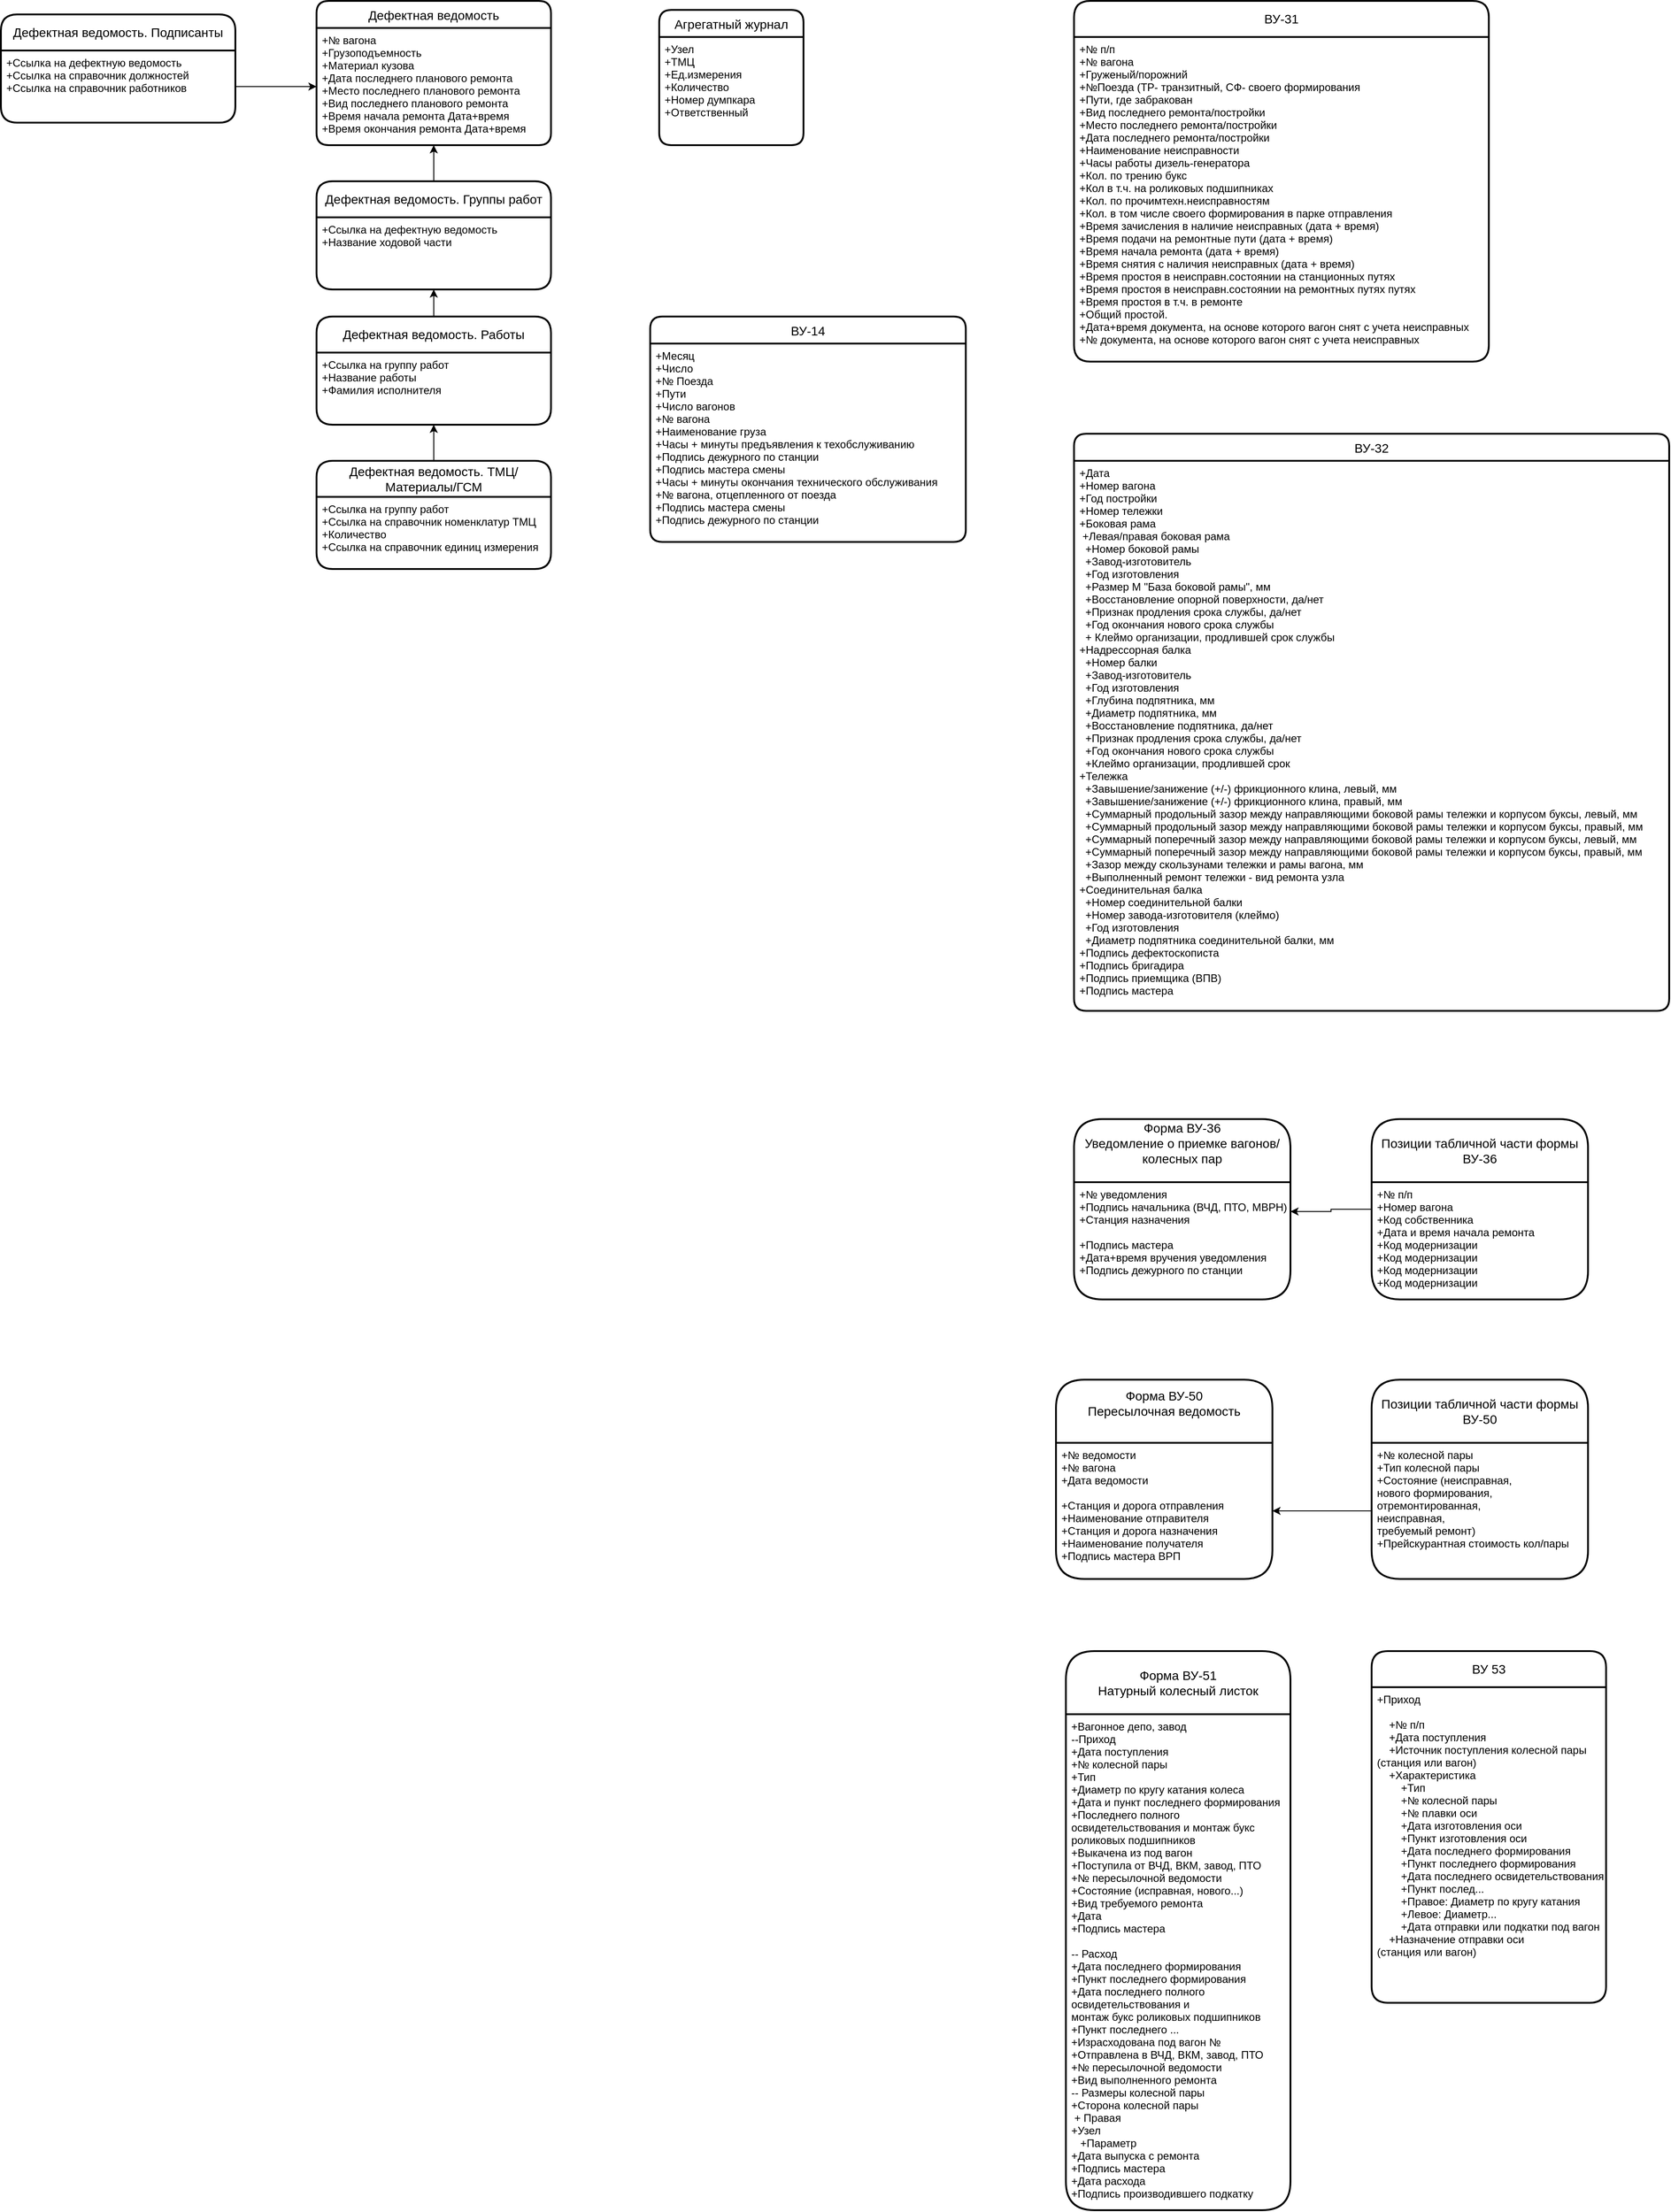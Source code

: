 <mxfile version="20.2.2" type="github">
  <diagram id="xZS1iqDsfLLNsFTqZSFf" name="Страница 1">
    <mxGraphModel dx="1808" dy="519" grid="1" gridSize="10" guides="1" tooltips="1" connect="1" arrows="1" fold="1" page="1" pageScale="1" pageWidth="827" pageHeight="1169" math="0" shadow="0">
      <root>
        <mxCell id="0" />
        <mxCell id="1" parent="0" />
        <mxCell id="mITxjE_Xkw7kHsZkBcQx-1" value="ВУ-32" style="swimlane;childLayout=stackLayout;horizontal=1;startSize=30;horizontalStack=0;rounded=1;fontSize=14;fontStyle=0;strokeWidth=2;resizeParent=0;resizeLast=1;shadow=0;dashed=0;align=center;" parent="1" vertex="1">
          <mxGeometry x="1010" y="560" width="660" height="640" as="geometry" />
        </mxCell>
        <mxCell id="mITxjE_Xkw7kHsZkBcQx-2" value="+Дата&#xa;+Номер вагона&#xa;+Год постройки&#xa;+Номер тележки&#xa;+Боковая рама&#xa; +Левая/правая боковая рама&#xa;  +Номер боковой рамы&#xa;  +Завод-изготовитель&#xa;  +Год изготовления&#xa;  +Размер М &quot;База боковой рамы&quot;, мм&#xa;  +Восстановление опорной поверхности, да/нет&#xa;  +Признак продления срока службы, да/нет&#xa;  +Год окончания нового срока службы&#xa;  + Клеймо организации, продлившей срок службы&#xa;+Надрессорная балка&#xa;  +Номер балки&#xa;  +Завод-изготовитель&#xa;  +Год изготовления&#xa;  +Глубина подпятника, мм&#xa;  +Диаметр подпятника, мм&#xa;  +Восстановление подпятника, да/нет&#xa;  +Признак продления срока службы, да/нет&#xa;  +Год окончания нового срока службы&#xa;  +Клеймо организации, продлившей срок&#xa;+Тележка&#xa;  +Завышение/занижение (+/-) фрикционного клина, левый, мм&#xa;  +Завышение/занижение (+/-) фрикционного клина, правый, мм&#xa;  +Суммарный продольный зазор между направляющими боковой рамы тележки и корпусом буксы, левый, мм&#xa;  +Суммарный продольный зазор между направляющими боковой рамы тележки и корпусом буксы, правый, мм&#xa;  +Суммарный поперечный зазор между направляющими боковой рамы тележки и корпусом буксы, левый, мм&#xa;  +Суммарный поперечный зазор между направляющими боковой рамы тележки и корпусом буксы, правый, мм&#xa;  +Зазор между скользунами тележки и рамы вагона, мм&#xa;  +Выполненный ремонт тележки - вид ремонта узла&#xa;+Соединительная балка&#xa;  +Номер соединительной балки&#xa;  +Номер завода-изготовителя (клеймо)&#xa;  +Год изготовления&#xa;  +Диаметр подпятника соединительной балки, мм&#xa;+Подпись дефектоскописта&#xa;+Подпись бригадира&#xa;+Подпись приемщика (ВПВ)&#xa;+Подпись мастера&#xa;&#xa;&#xa;&#xa;" style="align=left;strokeColor=none;fillColor=none;spacingLeft=4;fontSize=12;verticalAlign=top;resizable=0;rotatable=0;part=1;" parent="mITxjE_Xkw7kHsZkBcQx-1" vertex="1">
          <mxGeometry y="30" width="660" height="610" as="geometry" />
        </mxCell>
        <mxCell id="mITxjE_Xkw7kHsZkBcQx-3" value="ВУ-14" style="swimlane;childLayout=stackLayout;horizontal=1;startSize=30;horizontalStack=0;rounded=1;fontSize=14;fontStyle=0;strokeWidth=2;resizeParent=0;resizeLast=1;shadow=0;dashed=0;align=center;" parent="1" vertex="1">
          <mxGeometry x="540" y="430" width="350" height="250" as="geometry" />
        </mxCell>
        <mxCell id="mITxjE_Xkw7kHsZkBcQx-4" value="+Месяц&#xa;+Число&#xa;+№ Поезда&#xa;+Пути&#xa;+Число вагонов&#xa;+№ вагона&#xa;+Наименование груза&#xa;+Часы + минуты предъявления к техобслуживанию&#xa;+Подпись дежурного по станции&#xa;+Подпись мастера смены&#xa;+Часы + минуты окончания технического обслуживания&#xa;+№ вагона, отцепленного от поезда&#xa;+Подпись мастера смены&#xa;+Подпись дежурного по станции&#xa;" style="align=left;strokeColor=none;fillColor=none;spacingLeft=4;fontSize=12;verticalAlign=top;resizable=0;rotatable=0;part=1;" parent="mITxjE_Xkw7kHsZkBcQx-3" vertex="1">
          <mxGeometry y="30" width="350" height="220" as="geometry" />
        </mxCell>
        <mxCell id="mITxjE_Xkw7kHsZkBcQx-5" value="Дефектная ведомость" style="swimlane;childLayout=stackLayout;horizontal=1;startSize=30;horizontalStack=0;rounded=1;fontSize=14;fontStyle=0;strokeWidth=2;resizeParent=0;resizeLast=1;shadow=0;dashed=0;align=center;" parent="1" vertex="1">
          <mxGeometry x="170" y="80" width="260" height="160" as="geometry" />
        </mxCell>
        <mxCell id="mITxjE_Xkw7kHsZkBcQx-6" value="+№ вагона&#xa;+Грузоподъемность&#xa;+Материал кузова&#xa;+Дата последнего планового ремонта&#xa;+Место последнего планового ремонта&#xa;+Вид последнего планового ремонта&#xa;+Время начала ремонта Дата+время&#xa;+Время окончания ремонта Дата+время&#xa;" style="align=left;strokeColor=none;fillColor=none;spacingLeft=4;fontSize=12;verticalAlign=top;resizable=0;rotatable=0;part=1;" parent="mITxjE_Xkw7kHsZkBcQx-5" vertex="1">
          <mxGeometry y="30" width="260" height="130" as="geometry" />
        </mxCell>
        <mxCell id="mITxjE_Xkw7kHsZkBcQx-9" style="edgeStyle=orthogonalEdgeStyle;rounded=0;orthogonalLoop=1;jettySize=auto;html=1;entryX=0.5;entryY=1;entryDx=0;entryDy=0;" parent="1" source="mITxjE_Xkw7kHsZkBcQx-7" target="mITxjE_Xkw7kHsZkBcQx-6" edge="1">
          <mxGeometry relative="1" as="geometry" />
        </mxCell>
        <mxCell id="mITxjE_Xkw7kHsZkBcQx-7" value="Дефектная ведомость. Группы работ" style="swimlane;childLayout=stackLayout;horizontal=1;startSize=40;horizontalStack=0;rounded=1;fontSize=14;fontStyle=0;strokeWidth=2;resizeParent=0;resizeLast=1;shadow=0;dashed=0;align=center;whiteSpace=wrap;" parent="1" vertex="1">
          <mxGeometry x="170" y="280" width="260" height="120" as="geometry" />
        </mxCell>
        <mxCell id="mITxjE_Xkw7kHsZkBcQx-8" value="+Ссылка на дефектную ведомость&#xa;+Название ходовой части" style="align=left;strokeColor=none;fillColor=none;spacingLeft=4;fontSize=12;verticalAlign=top;resizable=0;rotatable=0;part=1;" parent="mITxjE_Xkw7kHsZkBcQx-7" vertex="1">
          <mxGeometry y="40" width="260" height="80" as="geometry" />
        </mxCell>
        <mxCell id="mITxjE_Xkw7kHsZkBcQx-12" style="edgeStyle=orthogonalEdgeStyle;rounded=0;orthogonalLoop=1;jettySize=auto;html=1;entryX=0.5;entryY=1;entryDx=0;entryDy=0;" parent="1" source="mITxjE_Xkw7kHsZkBcQx-10" target="mITxjE_Xkw7kHsZkBcQx-8" edge="1">
          <mxGeometry relative="1" as="geometry" />
        </mxCell>
        <mxCell id="mITxjE_Xkw7kHsZkBcQx-10" value="Дефектная ведомость. Работы" style="swimlane;childLayout=stackLayout;horizontal=1;startSize=40;horizontalStack=0;rounded=1;fontSize=14;fontStyle=0;strokeWidth=2;resizeParent=0;resizeLast=1;shadow=0;dashed=0;align=center;whiteSpace=wrap;" parent="1" vertex="1">
          <mxGeometry x="170" y="430" width="260" height="120" as="geometry" />
        </mxCell>
        <mxCell id="mITxjE_Xkw7kHsZkBcQx-11" value="+Ссылка на группу работ&#xa;+Название работы&#xa;+Фамилия исполнителя&#xa;" style="align=left;strokeColor=none;fillColor=none;spacingLeft=4;fontSize=12;verticalAlign=top;resizable=0;rotatable=0;part=1;" parent="mITxjE_Xkw7kHsZkBcQx-10" vertex="1">
          <mxGeometry y="40" width="260" height="80" as="geometry" />
        </mxCell>
        <mxCell id="mITxjE_Xkw7kHsZkBcQx-15" style="edgeStyle=orthogonalEdgeStyle;rounded=0;orthogonalLoop=1;jettySize=auto;html=1;entryX=0.5;entryY=1;entryDx=0;entryDy=0;" parent="1" source="mITxjE_Xkw7kHsZkBcQx-13" target="mITxjE_Xkw7kHsZkBcQx-11" edge="1">
          <mxGeometry relative="1" as="geometry" />
        </mxCell>
        <mxCell id="mITxjE_Xkw7kHsZkBcQx-13" value="Дефектная ведомость. ТМЦ/Материалы/ГСМ" style="swimlane;childLayout=stackLayout;horizontal=1;startSize=40;horizontalStack=0;rounded=1;fontSize=14;fontStyle=0;strokeWidth=2;resizeParent=0;resizeLast=1;shadow=0;dashed=0;align=center;whiteSpace=wrap;" parent="1" vertex="1">
          <mxGeometry x="170" y="590" width="260" height="120" as="geometry" />
        </mxCell>
        <mxCell id="mITxjE_Xkw7kHsZkBcQx-14" value="+Ссылка на группу работ&#xa;+Ссылка на справочник номенклатур ТМЦ&#xa;+Количество&#xa;+Ссылка на справочник единиц измерения&#xa;" style="align=left;strokeColor=none;fillColor=none;spacingLeft=4;fontSize=12;verticalAlign=top;resizable=0;rotatable=0;part=1;" parent="mITxjE_Xkw7kHsZkBcQx-13" vertex="1">
          <mxGeometry y="40" width="260" height="80" as="geometry" />
        </mxCell>
        <mxCell id="mITxjE_Xkw7kHsZkBcQx-16" value="Дефектная ведомость. Подписанты" style="swimlane;childLayout=stackLayout;horizontal=1;startSize=40;horizontalStack=0;rounded=1;fontSize=14;fontStyle=0;strokeWidth=2;resizeParent=0;resizeLast=1;shadow=0;dashed=0;align=center;whiteSpace=wrap;" parent="1" vertex="1">
          <mxGeometry x="-180" y="95" width="260" height="120" as="geometry" />
        </mxCell>
        <mxCell id="mITxjE_Xkw7kHsZkBcQx-17" value="+Ссылка на дефектную ведомость&#xa;+Ссылка на справочник должностей&#xa;+Ссылка на справочник работников&#xa;" style="align=left;strokeColor=none;fillColor=none;spacingLeft=4;fontSize=12;verticalAlign=top;resizable=0;rotatable=0;part=1;" parent="mITxjE_Xkw7kHsZkBcQx-16" vertex="1">
          <mxGeometry y="40" width="260" height="80" as="geometry" />
        </mxCell>
        <mxCell id="mITxjE_Xkw7kHsZkBcQx-19" style="edgeStyle=orthogonalEdgeStyle;rounded=0;orthogonalLoop=1;jettySize=auto;html=1;exitX=1;exitY=0.5;exitDx=0;exitDy=0;" parent="1" source="mITxjE_Xkw7kHsZkBcQx-17" target="mITxjE_Xkw7kHsZkBcQx-6" edge="1">
          <mxGeometry relative="1" as="geometry" />
        </mxCell>
        <mxCell id="mITxjE_Xkw7kHsZkBcQx-20" value="ВУ-31" style="swimlane;childLayout=stackLayout;horizontal=1;startSize=40;horizontalStack=0;rounded=1;fontSize=14;fontStyle=0;strokeWidth=2;resizeParent=0;resizeLast=1;shadow=0;dashed=0;align=center;whiteSpace=wrap;" parent="1" vertex="1">
          <mxGeometry x="1010" y="80" width="460" height="400" as="geometry" />
        </mxCell>
        <mxCell id="mITxjE_Xkw7kHsZkBcQx-21" value="+№ п/п&#xa;+№ вагона&#xa;+Груженый/порожний&#xa;+№Поезда (ТР- транзитный, СФ- своего формирования&#xa;+Пути, где забракован&#xa;+Вид последнего ремонта/постройки&#xa;+Место последнего ремонта/постройки&#xa;+Дата последнего ремонта/постройки&#xa;+Наименование неисправности&#xa;+Часы работы дизель-генератора&#xa;+Кол. по трению букс&#xa;+Кол в т.ч. на роликовых подшипниках&#xa;+Кол. по прочимтехн.неисправностям&#xa;+Кол. в том числе своего формирования в парке отправления&#xa;+Время зачисления в наличие неисправных (дата + время)&#xa;+Время подачи на ремонтные пути (дата + время)&#xa;+Время начала ремонта (дата + время)&#xa;+Время снятия с наличия неисправных (дата + время)&#xa;+Время простоя в неисправн.состоянии на станционных путях&#xa;+Время простоя в неисправн.состоянии на ремонтных путях путях&#xa;+Время простоя в т.ч. в ремонте&#xa;+Общий простой.&#xa;+Дата+время документа, на основе которого вагон снят с учета неисправных&#xa;+№ документа, на основе которого вагон снят с учета неисправных&#xa;" style="align=left;strokeColor=none;fillColor=none;spacingLeft=4;fontSize=12;verticalAlign=top;resizable=0;rotatable=0;part=1;" parent="mITxjE_Xkw7kHsZkBcQx-20" vertex="1">
          <mxGeometry y="40" width="460" height="360" as="geometry" />
        </mxCell>
        <mxCell id="mITxjE_Xkw7kHsZkBcQx-22" value="Агрегатный журнал" style="swimlane;childLayout=stackLayout;horizontal=1;startSize=30;horizontalStack=0;rounded=1;fontSize=14;fontStyle=0;strokeWidth=2;resizeParent=0;resizeLast=1;shadow=0;dashed=0;align=center;" parent="1" vertex="1">
          <mxGeometry x="550" y="90" width="160" height="150" as="geometry" />
        </mxCell>
        <mxCell id="mITxjE_Xkw7kHsZkBcQx-23" value="+Узел&#xa;+ТМЦ&#xa;+Ед.измерения&#xa;+Количество&#xa;+Номер думпкара&#xa;+Ответственный&#xa;" style="align=left;strokeColor=none;fillColor=none;spacingLeft=4;fontSize=12;verticalAlign=top;resizable=0;rotatable=0;part=1;" parent="mITxjE_Xkw7kHsZkBcQx-22" vertex="1">
          <mxGeometry y="30" width="160" height="120" as="geometry" />
        </mxCell>
        <mxCell id="L_cFTnBmtnNLdo1k66Zd-1" value="Форма ВУ-36&#xa;Уведомление о приемке вагонов/колесных пар&#xa;" style="swimlane;childLayout=stackLayout;horizontal=1;startSize=70;horizontalStack=0;rounded=1;fontSize=14;fontStyle=0;strokeWidth=2;resizeParent=0;resizeLast=1;shadow=0;dashed=0;align=center;whiteSpace=wrap;" vertex="1" parent="1">
          <mxGeometry x="1010" y="1320" width="240" height="200" as="geometry" />
        </mxCell>
        <mxCell id="L_cFTnBmtnNLdo1k66Zd-2" value="+№ уведомления&#xa;+Подпись начальника (ВЧД, ПТО, МВРН)&#xa;+Станция назначения&#xa;&#xa;+Подпись мастера&#xa;+Дата+время вручения уведомления&#xa;+Подпись дежурного по станции&#xa;&#xa;" style="align=left;strokeColor=none;fillColor=none;spacingLeft=4;fontSize=12;verticalAlign=top;resizable=0;rotatable=0;part=1;" vertex="1" parent="L_cFTnBmtnNLdo1k66Zd-1">
          <mxGeometry y="70" width="240" height="130" as="geometry" />
        </mxCell>
        <mxCell id="L_cFTnBmtnNLdo1k66Zd-6" style="edgeStyle=orthogonalEdgeStyle;rounded=0;orthogonalLoop=1;jettySize=auto;html=1;entryX=1;entryY=0.25;entryDx=0;entryDy=0;" edge="1" parent="1" source="L_cFTnBmtnNLdo1k66Zd-4" target="L_cFTnBmtnNLdo1k66Zd-2">
          <mxGeometry relative="1" as="geometry" />
        </mxCell>
        <mxCell id="L_cFTnBmtnNLdo1k66Zd-4" value="Позиции табличной части формы ВУ-36" style="swimlane;childLayout=stackLayout;horizontal=1;startSize=70;horizontalStack=0;rounded=1;fontSize=14;fontStyle=0;strokeWidth=2;resizeParent=0;resizeLast=1;shadow=0;dashed=0;align=center;whiteSpace=wrap;" vertex="1" parent="1">
          <mxGeometry x="1340" y="1320" width="240" height="200" as="geometry" />
        </mxCell>
        <mxCell id="L_cFTnBmtnNLdo1k66Zd-5" value="+№ п/п&#xa;+Номер вагона&#xa;+Код собственника&#xa;+Дата и время начала ремонта&#xa;+Код модернизации&#xa;+Код модернизации&#xa;+Код модернизации&#xa;+Код модернизации&#xa;" style="align=left;strokeColor=none;fillColor=none;spacingLeft=4;fontSize=12;verticalAlign=top;resizable=0;rotatable=0;part=1;" vertex="1" parent="L_cFTnBmtnNLdo1k66Zd-4">
          <mxGeometry y="70" width="240" height="130" as="geometry" />
        </mxCell>
        <mxCell id="L_cFTnBmtnNLdo1k66Zd-7" value="Форма ВУ-50&#xa;Пересылочная ведомость&#xa;" style="swimlane;childLayout=stackLayout;horizontal=1;startSize=70;horizontalStack=0;rounded=1;fontSize=14;fontStyle=0;strokeWidth=2;resizeParent=0;resizeLast=1;shadow=0;dashed=0;align=center;whiteSpace=wrap;" vertex="1" parent="1">
          <mxGeometry x="990" y="1609" width="240" height="221" as="geometry" />
        </mxCell>
        <mxCell id="L_cFTnBmtnNLdo1k66Zd-8" value="+№ ведомости&#xa;+№ вагона&#xa;+Дата ведомости&#xa;&#xa;+Станция и дорога отправления&#xa;+Наименование отправителя&#xa;+Станция и дорога назначения&#xa;+Наименование получателя&#xa;+Подпись мастера ВРП&#xa;&#xa;" style="align=left;strokeColor=none;fillColor=none;spacingLeft=4;fontSize=12;verticalAlign=top;resizable=0;rotatable=0;part=1;" vertex="1" parent="L_cFTnBmtnNLdo1k66Zd-7">
          <mxGeometry y="70" width="240" height="151" as="geometry" />
        </mxCell>
        <mxCell id="L_cFTnBmtnNLdo1k66Zd-9" value="Позиции табличной части формы ВУ-50" style="swimlane;childLayout=stackLayout;horizontal=1;startSize=70;horizontalStack=0;rounded=1;fontSize=14;fontStyle=0;strokeWidth=2;resizeParent=0;resizeLast=1;shadow=0;dashed=0;align=center;whiteSpace=wrap;" vertex="1" parent="1">
          <mxGeometry x="1340" y="1609" width="240" height="221" as="geometry" />
        </mxCell>
        <mxCell id="L_cFTnBmtnNLdo1k66Zd-10" value="+№ колесной пары&#xa;+Тип колесной пары&#xa;+Состояние (неисправная, &#xa;нового формирования, &#xa;отремонтированная, &#xa;неисправная, &#xa;требуемый ремонт)&#xa;+Прейскурантная стоимость кол/пары&#xa;" style="align=left;strokeColor=none;fillColor=none;spacingLeft=4;fontSize=12;verticalAlign=top;resizable=0;rotatable=0;part=1;" vertex="1" parent="L_cFTnBmtnNLdo1k66Zd-9">
          <mxGeometry y="70" width="240" height="151" as="geometry" />
        </mxCell>
        <mxCell id="L_cFTnBmtnNLdo1k66Zd-11" style="edgeStyle=orthogonalEdgeStyle;rounded=0;orthogonalLoop=1;jettySize=auto;html=1;" edge="1" parent="1" source="L_cFTnBmtnNLdo1k66Zd-10" target="L_cFTnBmtnNLdo1k66Zd-8">
          <mxGeometry relative="1" as="geometry" />
        </mxCell>
        <mxCell id="L_cFTnBmtnNLdo1k66Zd-12" value="Форма ВУ-51&#xa;Натурный колесный листок" style="swimlane;childLayout=stackLayout;horizontal=1;startSize=70;horizontalStack=0;rounded=1;fontSize=14;fontStyle=0;strokeWidth=2;resizeParent=0;resizeLast=1;shadow=0;dashed=0;align=center;whiteSpace=wrap;" vertex="1" parent="1">
          <mxGeometry x="1001" y="1910" width="249" height="620" as="geometry" />
        </mxCell>
        <mxCell id="L_cFTnBmtnNLdo1k66Zd-13" value="+Вагонное депо, завод&#xa;--Приход&#xa;+Дата поступления&#xa;+№ колесной пары&#xa;+Тип&#xa;+Диаметр по кругу катания колеса&#xa;+Дата и пункт последнего формирования&#xa;+Последнего полного&#xa;освидетельствования и монтаж букс &#xa;роликовых подшипников&#xa;+Выкачена из под вагон&#xa;+Поступила от ВЧД, ВКМ, завод, ПТО&#xa;+№ пересылочной ведомости&#xa;+Состояние (исправная, нового...)&#xa;+Вид требуемого ремонта&#xa;+Дата&#xa;+Подпись мастера&#xa;&#xa;-- Расход&#xa;+Дата последнего формирования&#xa;+Пункт последнего формирования&#xa;+Дата последнего полного &#xa;освидетельствования и &#xa;монтаж букс роликовых подшипников&#xa;+Пункт последнего ...&#xa;+Израсходована под вагон №&#xa;+Отправлена в ВЧД, ВКМ, завод, ПТО&#xa;+№ пересылочной ведомости&#xa;+Вид выполненного ремонта&#xa;-- Размеры колесной пары&#xa;+Сторона колесной пары&#xa; + Правая&#xa;  +Узел&#xa;   +Параметр&#xa;+Дата выпуска с ремонта&#xa;+Подпись мастера&#xa;+Дата расхода&#xa;+Подпись производившего подкатку&#xa;&#xa;&#xa;&#xa;&#xa;&#xa;" style="align=left;strokeColor=none;fillColor=none;spacingLeft=4;fontSize=12;verticalAlign=top;resizable=0;rotatable=0;part=1;" vertex="1" parent="L_cFTnBmtnNLdo1k66Zd-12">
          <mxGeometry y="70" width="249" height="550" as="geometry" />
        </mxCell>
        <mxCell id="L_cFTnBmtnNLdo1k66Zd-15" value="ВУ 53" style="swimlane;childLayout=stackLayout;horizontal=1;startSize=40;horizontalStack=0;rounded=1;fontSize=14;fontStyle=0;strokeWidth=2;resizeParent=0;resizeLast=1;shadow=0;dashed=0;align=center;whiteSpace=wrap;" vertex="1" parent="1">
          <mxGeometry x="1340" y="1910" width="260" height="390" as="geometry" />
        </mxCell>
        <mxCell id="L_cFTnBmtnNLdo1k66Zd-16" value="+Приход&#xa;&#xa;    +№ п/п&#xa;    +Дата поступления&#xa;    +Источник поступления колесной пары &#xa;(станция или вагон)&#xa;    +Характеристика&#xa;        +Тип&#xa;        +№ колесной пары&#xa;        +№ плавки оси&#xa;        +Дата изготовления оси&#xa;        +Пункт изготовления оси&#xa;        +Дата последнего формирования&#xa;        +Пункт последнего формирования&#xa;        +Дата последнего освидетельствования&#xa;        +Пункт послед...&#xa;        +Правое: Диаметр по кругу катания&#xa;        +Левое: Диаметр...&#xa;        +Дата отправки или подкатки под вагон&#xa;    +Назначение отправки оси &#xa;(станция или вагон)&#xa;        &#xa;&#xa;" style="align=left;strokeColor=none;fillColor=none;spacingLeft=4;fontSize=12;verticalAlign=top;resizable=0;rotatable=0;part=1;" vertex="1" parent="L_cFTnBmtnNLdo1k66Zd-15">
          <mxGeometry y="40" width="260" height="350" as="geometry" />
        </mxCell>
      </root>
    </mxGraphModel>
  </diagram>
</mxfile>
